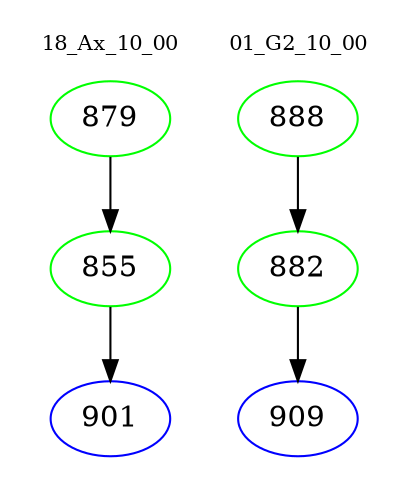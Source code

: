 digraph{
subgraph cluster_0 {
color = white
label = "18_Ax_10_00";
fontsize=10;
T0_879 [label="879", color="green"]
T0_879 -> T0_855 [color="black"]
T0_855 [label="855", color="green"]
T0_855 -> T0_901 [color="black"]
T0_901 [label="901", color="blue"]
}
subgraph cluster_1 {
color = white
label = "01_G2_10_00";
fontsize=10;
T1_888 [label="888", color="green"]
T1_888 -> T1_882 [color="black"]
T1_882 [label="882", color="green"]
T1_882 -> T1_909 [color="black"]
T1_909 [label="909", color="blue"]
}
}
